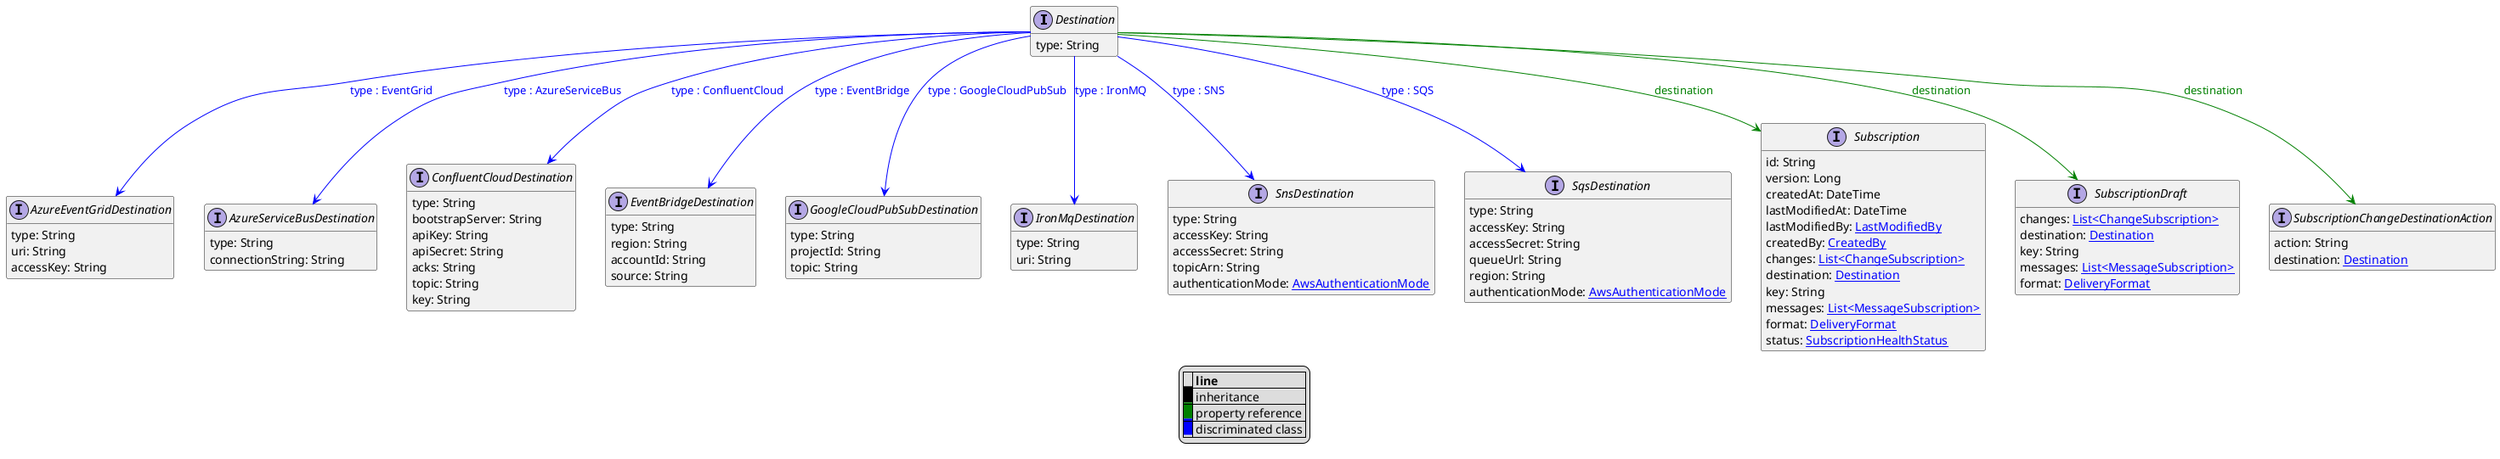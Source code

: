 @startuml

hide empty fields
hide empty methods
legend
|= |= line |
|<back:black>   </back>| inheritance |
|<back:green>   </back>| property reference |
|<back:blue>   </back>| discriminated class |
endlegend
interface Destination [[Destination.svg]]  {
    type: String
}


interface AzureEventGridDestination [[AzureEventGridDestination.svg]]  {
    type: String
    uri: String
    accessKey: String
}
interface AzureServiceBusDestination [[AzureServiceBusDestination.svg]]  {
    type: String
    connectionString: String
}
interface ConfluentCloudDestination [[ConfluentCloudDestination.svg]]  {
    type: String
    bootstrapServer: String
    apiKey: String
    apiSecret: String
    acks: String
    topic: String
    key: String
}
interface EventBridgeDestination [[EventBridgeDestination.svg]]  {
    type: String
    region: String
    accountId: String
    source: String
}
interface GoogleCloudPubSubDestination [[GoogleCloudPubSubDestination.svg]]  {
    type: String
    projectId: String
    topic: String
}
interface IronMqDestination [[IronMqDestination.svg]]  {
    type: String
    uri: String
}
interface SnsDestination [[SnsDestination.svg]]  {
    type: String
    accessKey: String
    accessSecret: String
    topicArn: String
    authenticationMode: [[AwsAuthenticationMode.svg AwsAuthenticationMode]]
}
interface SqsDestination [[SqsDestination.svg]]  {
    type: String
    accessKey: String
    accessSecret: String
    queueUrl: String
    region: String
    authenticationMode: [[AwsAuthenticationMode.svg AwsAuthenticationMode]]
}
interface Subscription [[Subscription.svg]]  {
    id: String
    version: Long
    createdAt: DateTime
    lastModifiedAt: DateTime
    lastModifiedBy: [[LastModifiedBy.svg LastModifiedBy]]
    createdBy: [[CreatedBy.svg CreatedBy]]
    changes: [[ChangeSubscription.svg List<ChangeSubscription>]]
    destination: [[Destination.svg Destination]]
    key: String
    messages: [[MessageSubscription.svg List<MessageSubscription>]]
    format: [[DeliveryFormat.svg DeliveryFormat]]
    status: [[SubscriptionHealthStatus.svg SubscriptionHealthStatus]]
}
interface SubscriptionDraft [[SubscriptionDraft.svg]]  {
    changes: [[ChangeSubscription.svg List<ChangeSubscription>]]
    destination: [[Destination.svg Destination]]
    key: String
    messages: [[MessageSubscription.svg List<MessageSubscription>]]
    format: [[DeliveryFormat.svg DeliveryFormat]]
}
interface SubscriptionChangeDestinationAction [[SubscriptionChangeDestinationAction.svg]]  {
    action: String
    destination: [[Destination.svg Destination]]
}
Destination --> AzureEventGridDestination #blue;text:blue : "type : EventGrid"
Destination --> AzureServiceBusDestination #blue;text:blue : "type : AzureServiceBus"
Destination --> ConfluentCloudDestination #blue;text:blue : "type : ConfluentCloud"
Destination --> EventBridgeDestination #blue;text:blue : "type : EventBridge"
Destination --> GoogleCloudPubSubDestination #blue;text:blue : "type : GoogleCloudPubSub"
Destination --> IronMqDestination #blue;text:blue : "type : IronMQ"
Destination --> SnsDestination #blue;text:blue : "type : SNS"
Destination --> SqsDestination #blue;text:blue : "type : SQS"
Destination --> Subscription #green;text:green : "destination"
Destination --> SubscriptionDraft #green;text:green : "destination"
Destination --> SubscriptionChangeDestinationAction #green;text:green : "destination"
@enduml

